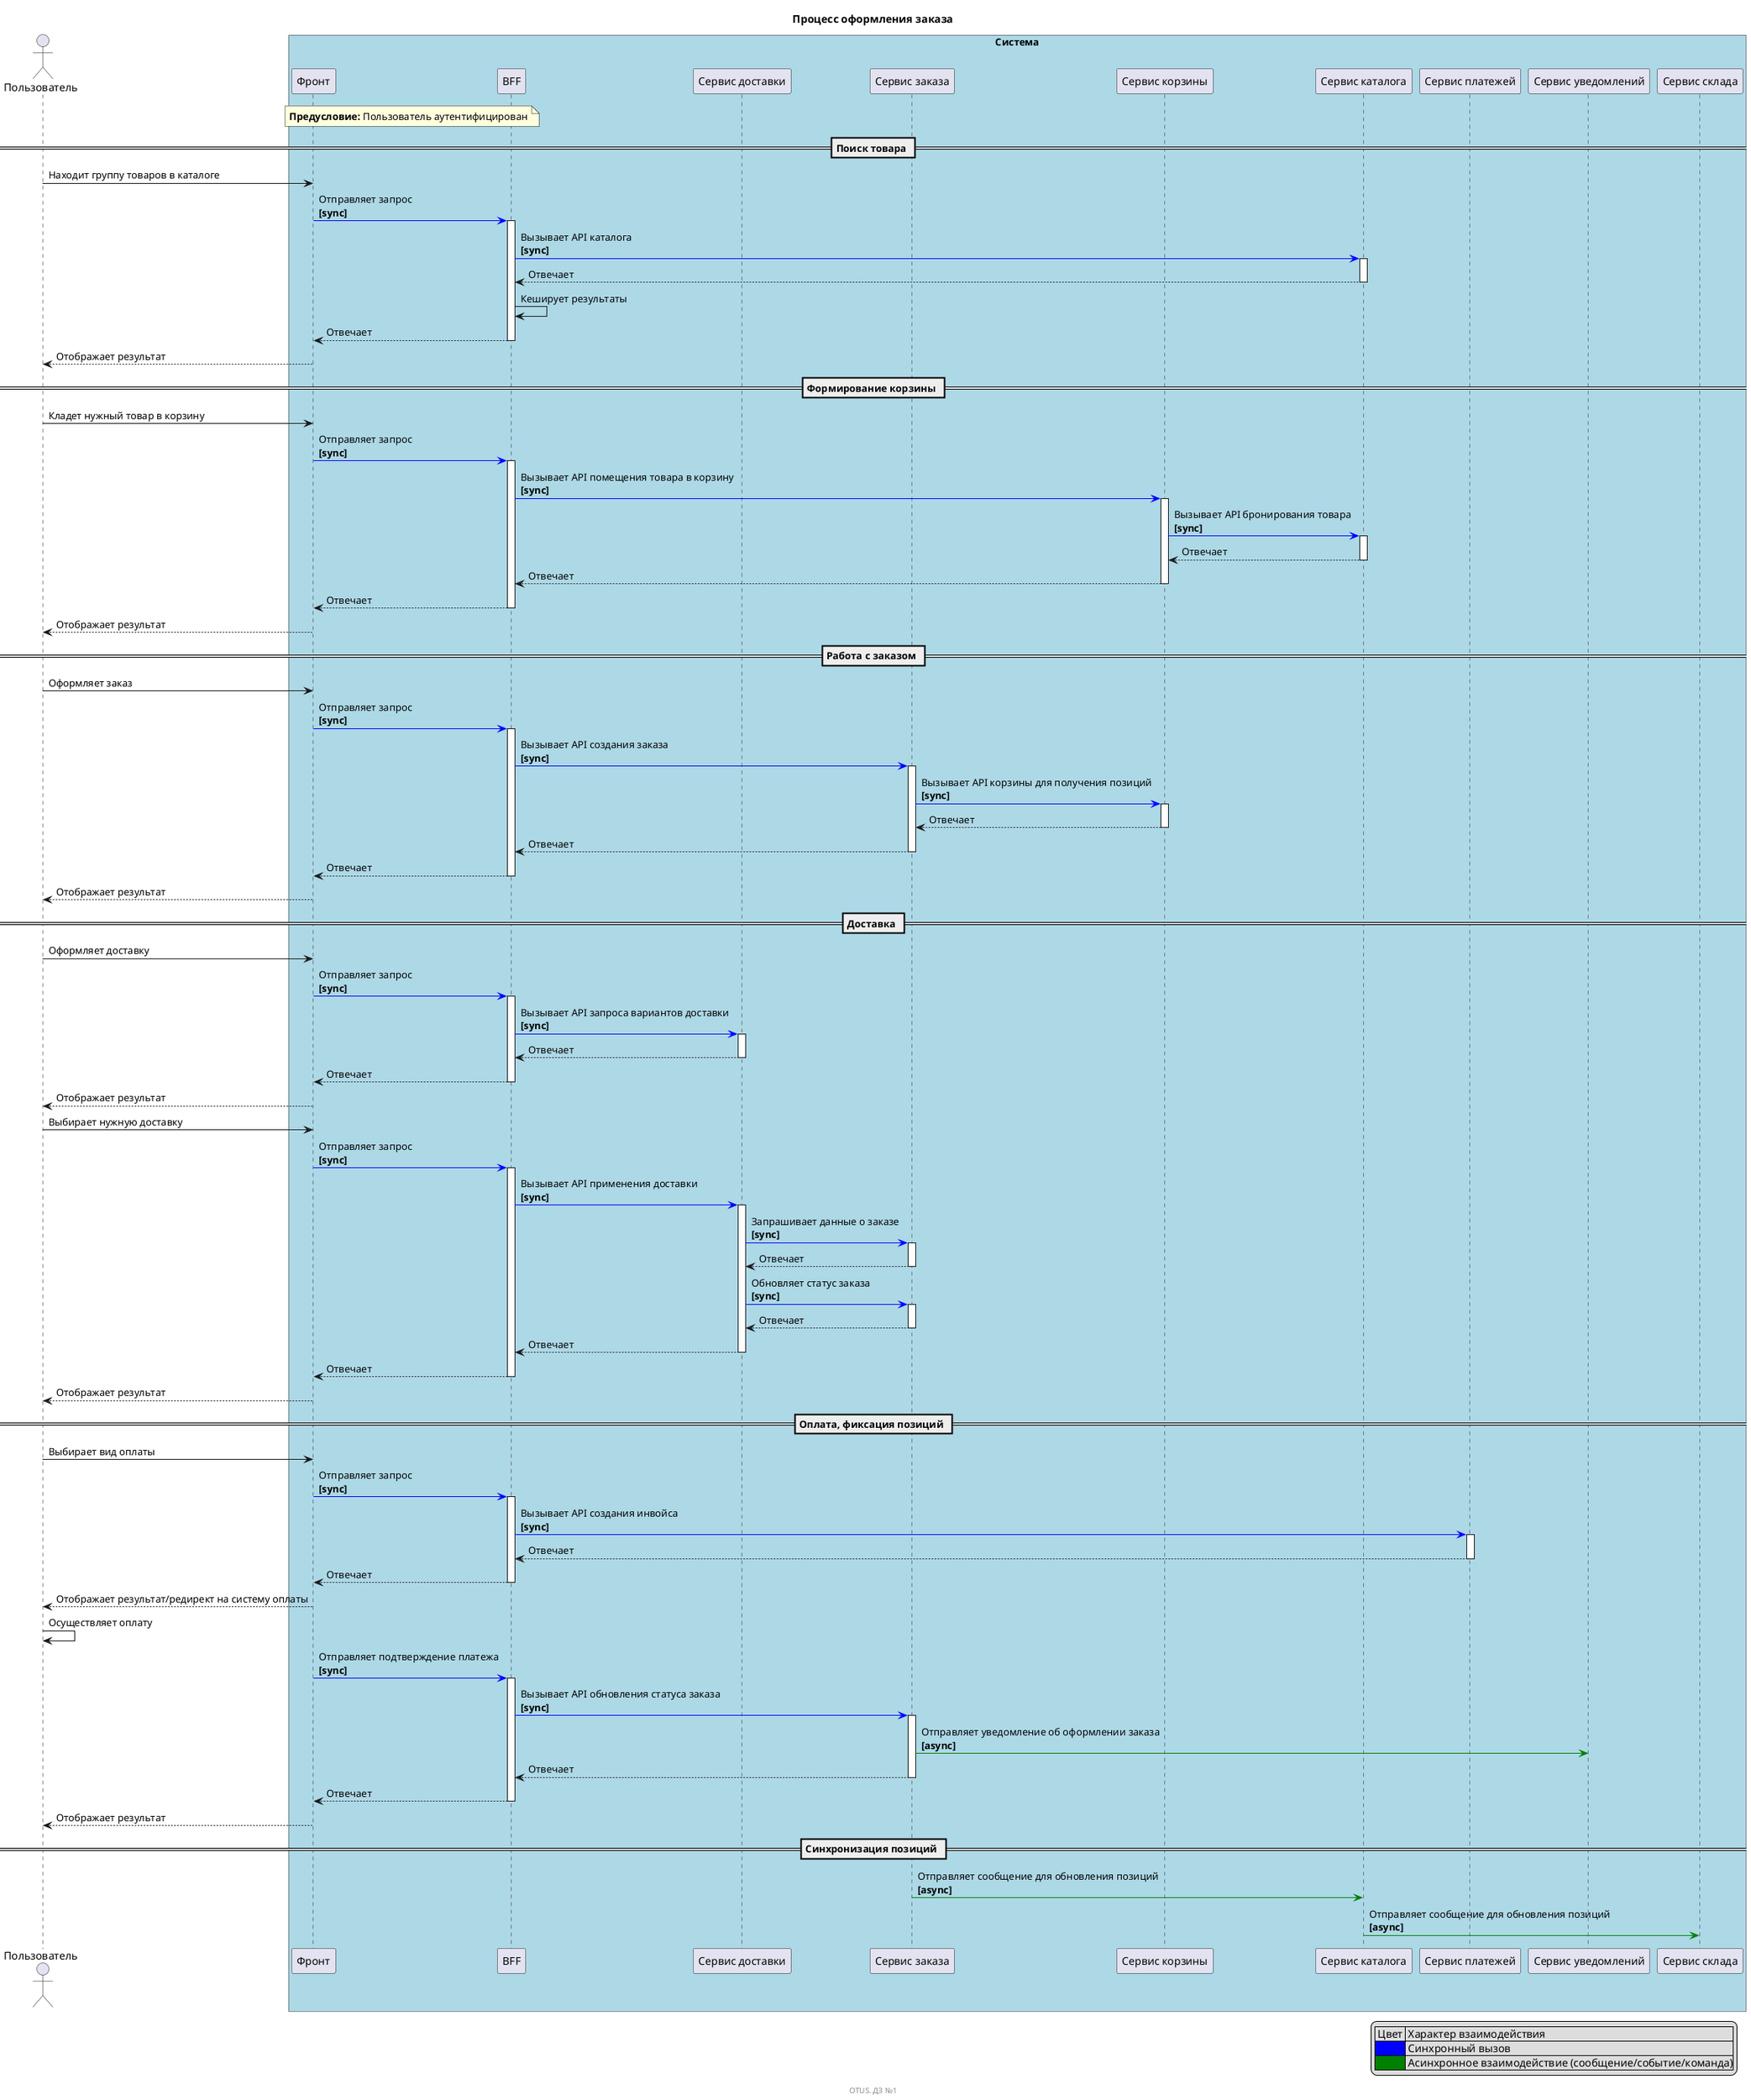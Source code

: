 @startuml
title Процесс оформления заказа
footer OTUS. ДЗ №1

actor "Пользователь" as USER order 1

box "Система" #LightBlue
    participant "Фронт" as FRONT order 10
    participant "BFF" as BFF order 20
    participant "Сервиc доставки" as SERVICE_DELIVERY order 30
    participant "Сервиc заказа" as SERVICE_ORDER order 40
    participant "Сервиc корзины" as SERVICE_BASKET order 50
    participant "Сервис каталога" as SERVICE_CATALOGUE order 60
    participant "Сервиc платежей" as SERVICE_INVOICE order 70
    participant "Сервиc уведомлений" as SERVICE_NOTIFICATION order 80
    participant "Сервиc склада" as SERVICE_WAREHOUSE order 90
end box

note over FRONT, BFF
<b>Предусловие:</b> Пользователь аутентифицирован
end note

== Поиск товара ==

USER -> FRONT : Находит группу товаров в каталоге
FRONT -[#blue]> BFF ++ : Отправляет запрос\n<b>[sync]
BFF -[#blue]> SERVICE_CATALOGUE ++: Вызывает API каталога\n<b>[sync]
SERVICE_CATALOGUE --> BFF -- : Отвечает
BFF -> BFF : Кеширует результаты
BFF --> FRONT -- : Отвечает
FRONT --> USER : Отображает результат

== Формирование корзины ==

USER -> FRONT : Кладет нужный товар в корзину
FRONT -[#blue]> BFF ++ : Отправляет запрос\n<b>[sync]
BFF -[#blue]> SERVICE_BASKET ++: Вызывает API помещения товара в корзину\n<b>[sync]
SERVICE_BASKET -[#blue]> SERVICE_CATALOGUE ++ : Вызывает API бронирования товара\n<b>[sync]
SERVICE_CATALOGUE --> SERVICE_BASKET --: Отвечает
SERVICE_BASKET --> BFF -- : Отвечает
BFF --> FRONT -- : Отвечает
FRONT --> USER : Отображает результат

== Работа с заказом ==

USER -> FRONT : Оформляет заказ
FRONT -[#blue]> BFF ++ : Отправляет запрос\n<b>[sync]
BFF -[#blue]> SERVICE_ORDER ++: Вызывает API создания заказа\n<b>[sync]
SERVICE_ORDER -[#blue]> SERVICE_BASKET ++: Вызывает API корзины для получения позиций\n<b>[sync]
SERVICE_BASKET --> SERVICE_ORDER -- : Отвечает
SERVICE_ORDER --> BFF -- : Отвечает
BFF --> FRONT -- : Отвечает
FRONT --> USER : Отображает результат

== Доставка ==

USER -> FRONT : Оформляет доставку
FRONT -[#blue]> BFF ++ : Отправляет запрос\n<b>[sync]
BFF -[#blue]> SERVICE_DELIVERY ++: Вызывает API запроса вариантов доставки\n<b>[sync]
SERVICE_DELIVERY --> BFF -- : Отвечает
BFF --> FRONT -- : Отвечает
FRONT --> USER : Отображает результат

USER -> FRONT : Выбирает нужную доставку
FRONT -[#blue]> BFF ++ : Отправляет запрос\n<b>[sync]
BFF -[#blue]> SERVICE_DELIVERY ++: Вызывает API применения доставки\n<b>[sync]
SERVICE_DELIVERY -[#blue]> SERVICE_ORDER ++: Запрашивает данные о заказе\n<b>[sync]
SERVICE_ORDER --> SERVICE_DELIVERY -- : Отвечает
SERVICE_DELIVERY -[#blue]> SERVICE_ORDER ++: Обновляет статус заказа\n<b>[sync]
SERVICE_ORDER --> SERVICE_DELIVERY -- : Отвечает
SERVICE_DELIVERY --> BFF -- : Отвечает
BFF --> FRONT -- : Отвечает
FRONT --> USER : Отображает результат

== Оплата, фиксация позиций ==

USER -> FRONT : Выбирает вид оплаты
FRONT -[#blue]> BFF ++ : Отправляет запрос\n<b>[sync]
BFF -[#blue]> SERVICE_INVOICE ++: Вызывает API создания инвойса\n<b>[sync]
SERVICE_INVOICE --> BFF -- : Отвечает
BFF --> FRONT -- : Отвечает
FRONT --> USER : Отображает результат/редирект на систему оплаты
USER -> USER : Осуществляет оплату
FRONT -[#blue]> BFF ++ : Отправляет подтверждение платежа\n<b>[sync]
BFF -[#blue]> SERVICE_ORDER ++: Вызывает API обновления статуса заказа\n<b>[sync]
SERVICE_ORDER -[#green]> SERVICE_NOTIFICATION: Отправляет уведомление об оформлении заказа\n<b>[async]
SERVICE_ORDER --> BFF -- : Отвечает
BFF --> FRONT -- : Отвечает
FRONT --> USER : Отображает результат

== Синхронизация позиций ==

SERVICE_ORDER -[#green]> SERVICE_CATALOGUE : Отправляет сообщение для обновления позиций\n<b>[async]
SERVICE_CATALOGUE -[#green]> SERVICE_WAREHOUSE : Отправляет сообщение для обновления позиций\n<b>[async]


legend right
| Цвет | Характер взаимодействия |
|<#Blue>| Синхронный вызов |
|<#Green>| Асинхронное взаимодействие (сообщение/событие/команда)|
end legend

@enduml
